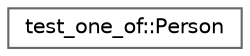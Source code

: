 digraph "类继承关系图"
{
 // LATEX_PDF_SIZE
  bgcolor="transparent";
  edge [fontname=Helvetica,fontsize=10,labelfontname=Helvetica,labelfontsize=10];
  node [fontname=Helvetica,fontsize=10,shape=box,height=0.2,width=0.4];
  rankdir="LR";
  Node0 [id="Node000000",label="test_one_of::Person",height=0.2,width=0.4,color="grey40", fillcolor="white", style="filled",URL="$structtest__one__of_1_1_person.html",tooltip=" "];
}
